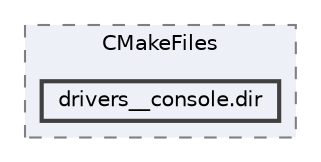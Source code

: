 digraph "build/zephyr/drivers/console/CMakeFiles/drivers__console.dir"
{
 // LATEX_PDF_SIZE
  bgcolor="transparent";
  edge [fontname=Helvetica,fontsize=10,labelfontname=Helvetica,labelfontsize=10];
  node [fontname=Helvetica,fontsize=10,shape=box,height=0.2,width=0.4];
  compound=true
  subgraph clusterdir_b913ccc22e2cff04ef7d9f09fb026574 {
    graph [ bgcolor="#edf0f7", pencolor="grey50", label="CMakeFiles", fontname=Helvetica,fontsize=10 style="filled,dashed", URL="dir_b913ccc22e2cff04ef7d9f09fb026574.html",tooltip=""]
  dir_ce7fbc58496e958d9f47fd9a69a3284a [label="drivers__console.dir", fillcolor="#edf0f7", color="grey25", style="filled,bold", URL="dir_ce7fbc58496e958d9f47fd9a69a3284a.html",tooltip=""];
  }
}
